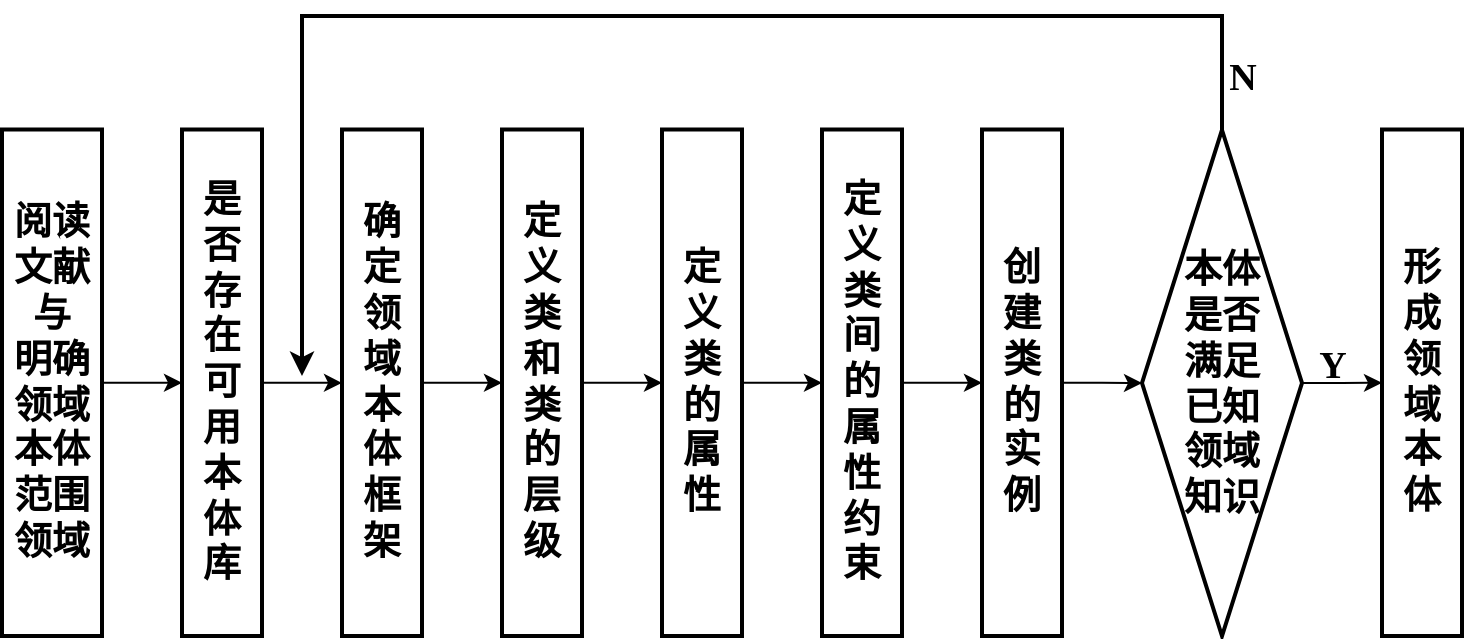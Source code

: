 <mxfile version="16.6.5" type="github">
  <diagram id="pkrnBZ31O33gXuKPcnR_" name="Page-1">
    <mxGraphModel dx="1422" dy="794" grid="1" gridSize="10" guides="1" tooltips="1" connect="1" arrows="1" fold="1" page="1" pageScale="1" pageWidth="827" pageHeight="1169" math="0" shadow="0">
      <root>
        <mxCell id="0" />
        <mxCell id="1" parent="0" />
        <mxCell id="-AvGqWu689xrTQzoSMUi-4" style="edgeStyle=orthogonalEdgeStyle;rounded=0;orthogonalLoop=1;jettySize=auto;html=1;exitX=1;exitY=0.5;exitDx=0;exitDy=0;entryX=0;entryY=0.5;entryDx=0;entryDy=0;fontSize=19;" edge="1" parent="1" source="kKUYvnr-Q00udqjfxyr7-1" target="-AvGqWu689xrTQzoSMUi-2">
          <mxGeometry relative="1" as="geometry" />
        </mxCell>
        <mxCell id="kKUYvnr-Q00udqjfxyr7-1" value="&lt;font face=&quot;Times New Roman&quot; style=&quot;font-size: 19px&quot;&gt;&lt;span&gt;阅读文献与&lt;br&gt;明确领域本体范围领域&lt;/span&gt;&lt;/font&gt;" style="rounded=0;whiteSpace=wrap;html=1;strokeWidth=2;fontStyle=1;perimeterSpacing=0;spacing=3;" parent="1" vertex="1">
          <mxGeometry x="30" y="206.75" width="50" height="253.25" as="geometry" />
        </mxCell>
        <mxCell id="-AvGqWu689xrTQzoSMUi-6" style="edgeStyle=orthogonalEdgeStyle;rounded=0;orthogonalLoop=1;jettySize=auto;html=1;exitX=1;exitY=0.5;exitDx=0;exitDy=0;entryX=0;entryY=0.5;entryDx=0;entryDy=0;fontSize=19;" edge="1" parent="1" source="kKUYvnr-Q00udqjfxyr7-2" target="kKUYvnr-Q00udqjfxyr7-3">
          <mxGeometry relative="1" as="geometry" />
        </mxCell>
        <mxCell id="kKUYvnr-Q00udqjfxyr7-2" value="&lt;font face=&quot;Times New Roman&quot;&gt;&lt;span style=&quot;font-size: 19px&quot;&gt;&lt;span&gt;确定领域本体框架&lt;/span&gt;&lt;/span&gt;&lt;/font&gt;" style="rounded=0;whiteSpace=wrap;html=1;strokeWidth=2;fontStyle=1;spacing=3;" parent="1" vertex="1">
          <mxGeometry x="200" y="206.75" width="40" height="253.25" as="geometry" />
        </mxCell>
        <mxCell id="-AvGqWu689xrTQzoSMUi-7" style="edgeStyle=orthogonalEdgeStyle;rounded=0;orthogonalLoop=1;jettySize=auto;html=1;exitX=1;exitY=0.5;exitDx=0;exitDy=0;entryX=0;entryY=0.5;entryDx=0;entryDy=0;fontSize=19;" edge="1" parent="1" source="kKUYvnr-Q00udqjfxyr7-3" target="kKUYvnr-Q00udqjfxyr7-4">
          <mxGeometry relative="1" as="geometry" />
        </mxCell>
        <mxCell id="kKUYvnr-Q00udqjfxyr7-3" value="&lt;font face=&quot;Times New Roman&quot;&gt;&lt;span style=&quot;font-size: 19px&quot;&gt;&lt;span&gt;定义类和类的层级&lt;/span&gt;&lt;/span&gt;&lt;/font&gt;" style="rounded=0;whiteSpace=wrap;html=1;strokeWidth=2;fontStyle=1;spacing=3;" parent="1" vertex="1">
          <mxGeometry x="280" y="206.75" width="40" height="253.25" as="geometry" />
        </mxCell>
        <mxCell id="-AvGqWu689xrTQzoSMUi-8" style="edgeStyle=orthogonalEdgeStyle;rounded=0;orthogonalLoop=1;jettySize=auto;html=1;exitX=1;exitY=0.5;exitDx=0;exitDy=0;entryX=0;entryY=0.5;entryDx=0;entryDy=0;fontSize=19;" edge="1" parent="1" source="kKUYvnr-Q00udqjfxyr7-4" target="kKUYvnr-Q00udqjfxyr7-5">
          <mxGeometry relative="1" as="geometry" />
        </mxCell>
        <mxCell id="kKUYvnr-Q00udqjfxyr7-4" value="&lt;font face=&quot;Times New Roman&quot;&gt;&lt;span style=&quot;font-size: 19px&quot;&gt;&lt;span&gt;定义类的属性&lt;/span&gt;&lt;/span&gt;&lt;/font&gt;" style="rounded=0;whiteSpace=wrap;html=1;strokeWidth=2;fontStyle=1;spacing=3;" parent="1" vertex="1">
          <mxGeometry x="360" y="206.75" width="40" height="253.25" as="geometry" />
        </mxCell>
        <mxCell id="-AvGqWu689xrTQzoSMUi-9" style="edgeStyle=orthogonalEdgeStyle;rounded=0;orthogonalLoop=1;jettySize=auto;html=1;exitX=1;exitY=0.5;exitDx=0;exitDy=0;entryX=0;entryY=0.5;entryDx=0;entryDy=0;fontSize=19;" edge="1" parent="1" source="kKUYvnr-Q00udqjfxyr7-5" target="kKUYvnr-Q00udqjfxyr7-6">
          <mxGeometry relative="1" as="geometry" />
        </mxCell>
        <mxCell id="kKUYvnr-Q00udqjfxyr7-5" value="&lt;font face=&quot;Times New Roman&quot;&gt;&lt;span style=&quot;font-size: 19px&quot;&gt;&lt;span&gt;定义类间的属性约束&lt;/span&gt;&lt;/span&gt;&lt;/font&gt;" style="rounded=0;whiteSpace=wrap;html=1;strokeWidth=2;fontStyle=1;spacing=3;" parent="1" vertex="1">
          <mxGeometry x="440" y="206.75" width="40" height="253.25" as="geometry" />
        </mxCell>
        <mxCell id="-AvGqWu689xrTQzoSMUi-10" style="edgeStyle=orthogonalEdgeStyle;rounded=0;orthogonalLoop=1;jettySize=auto;html=1;exitX=1;exitY=0.5;exitDx=0;exitDy=0;entryX=0;entryY=0.5;entryDx=0;entryDy=0;fontSize=19;" edge="1" parent="1" source="kKUYvnr-Q00udqjfxyr7-6" target="-AvGqWu689xrTQzoSMUi-3">
          <mxGeometry relative="1" as="geometry" />
        </mxCell>
        <mxCell id="kKUYvnr-Q00udqjfxyr7-6" value="&lt;font face=&quot;Times New Roman&quot;&gt;&lt;span style=&quot;font-size: 19px&quot;&gt;&lt;span&gt;创建类的实例&lt;/span&gt;&lt;/span&gt;&lt;/font&gt;" style="rounded=0;whiteSpace=wrap;html=1;strokeWidth=2;fontStyle=1;spacing=3;" parent="1" vertex="1">
          <mxGeometry x="520" y="206.75" width="40" height="253.25" as="geometry" />
        </mxCell>
        <mxCell id="kKUYvnr-Q00udqjfxyr7-8" value="&lt;font face=&quot;Times New Roman&quot;&gt;&lt;span style=&quot;font-size: 19px&quot;&gt;&lt;span&gt;形成领域本体&lt;/span&gt;&lt;/span&gt;&lt;/font&gt;" style="rounded=0;whiteSpace=wrap;html=1;strokeWidth=2;fontStyle=1;spacing=3;" parent="1" vertex="1">
          <mxGeometry x="720" y="206.75" width="40" height="253.25" as="geometry" />
        </mxCell>
        <mxCell id="-AvGqWu689xrTQzoSMUi-5" style="edgeStyle=orthogonalEdgeStyle;rounded=0;orthogonalLoop=1;jettySize=auto;html=1;exitX=1;exitY=0.5;exitDx=0;exitDy=0;fontSize=19;" edge="1" parent="1" source="-AvGqWu689xrTQzoSMUi-2" target="kKUYvnr-Q00udqjfxyr7-2">
          <mxGeometry relative="1" as="geometry" />
        </mxCell>
        <mxCell id="-AvGqWu689xrTQzoSMUi-2" value="&lt;font face=&quot;Times New Roman&quot;&gt;&lt;span style=&quot;font-size: 19px&quot;&gt;是否存在可用本体库&lt;/span&gt;&lt;/font&gt;" style="rounded=0;whiteSpace=wrap;html=1;strokeWidth=2;fontStyle=1;perimeterSpacing=0;spacing=3;" vertex="1" parent="1">
          <mxGeometry x="120" y="206.75" width="40" height="253.25" as="geometry" />
        </mxCell>
        <mxCell id="-AvGqWu689xrTQzoSMUi-11" style="edgeStyle=orthogonalEdgeStyle;rounded=0;orthogonalLoop=1;jettySize=auto;html=1;exitX=1;exitY=0.5;exitDx=0;exitDy=0;entryX=0;entryY=0.5;entryDx=0;entryDy=0;fontSize=19;" edge="1" parent="1" source="-AvGqWu689xrTQzoSMUi-3" target="kKUYvnr-Q00udqjfxyr7-8">
          <mxGeometry relative="1" as="geometry" />
        </mxCell>
        <mxCell id="-AvGqWu689xrTQzoSMUi-13" style="edgeStyle=orthogonalEdgeStyle;rounded=0;orthogonalLoop=1;jettySize=auto;html=1;exitX=0.5;exitY=0;exitDx=0;exitDy=0;fontSize=19;strokeWidth=2;" edge="1" parent="1" source="-AvGqWu689xrTQzoSMUi-3">
          <mxGeometry relative="1" as="geometry">
            <mxPoint x="180" y="330" as="targetPoint" />
            <Array as="points">
              <mxPoint x="640" y="150" />
              <mxPoint x="180" y="150" />
            </Array>
          </mxGeometry>
        </mxCell>
        <mxCell id="-AvGqWu689xrTQzoSMUi-3" value="&lt;span&gt;本体&lt;br&gt;是否&lt;br&gt;满足&lt;br&gt;已知&lt;br&gt;领域&lt;br&gt;知识&lt;/span&gt;" style="rhombus;whiteSpace=wrap;html=1;rounded=0;fontSize=19;fontStyle=1;strokeWidth=2;" vertex="1" parent="1">
          <mxGeometry x="600" y="207" width="80" height="253" as="geometry" />
        </mxCell>
        <mxCell id="-AvGqWu689xrTQzoSMUi-14" value="&lt;font face=&quot;Times New Roman&quot;&gt;&lt;b&gt;Y&lt;/b&gt;&lt;/font&gt;" style="text;html=1;align=center;verticalAlign=middle;resizable=0;points=[];autosize=1;strokeColor=none;fillColor=none;fontSize=19;" vertex="1" parent="1">
          <mxGeometry x="680" y="310" width="30" height="30" as="geometry" />
        </mxCell>
        <mxCell id="-AvGqWu689xrTQzoSMUi-15" value="&lt;b&gt;N&lt;/b&gt;" style="text;html=1;align=center;verticalAlign=middle;resizable=0;points=[];autosize=1;strokeColor=none;fillColor=none;fontSize=19;fontFamily=Times New Roman;" vertex="1" parent="1">
          <mxGeometry x="635" y="166" width="30" height="30" as="geometry" />
        </mxCell>
      </root>
    </mxGraphModel>
  </diagram>
</mxfile>
